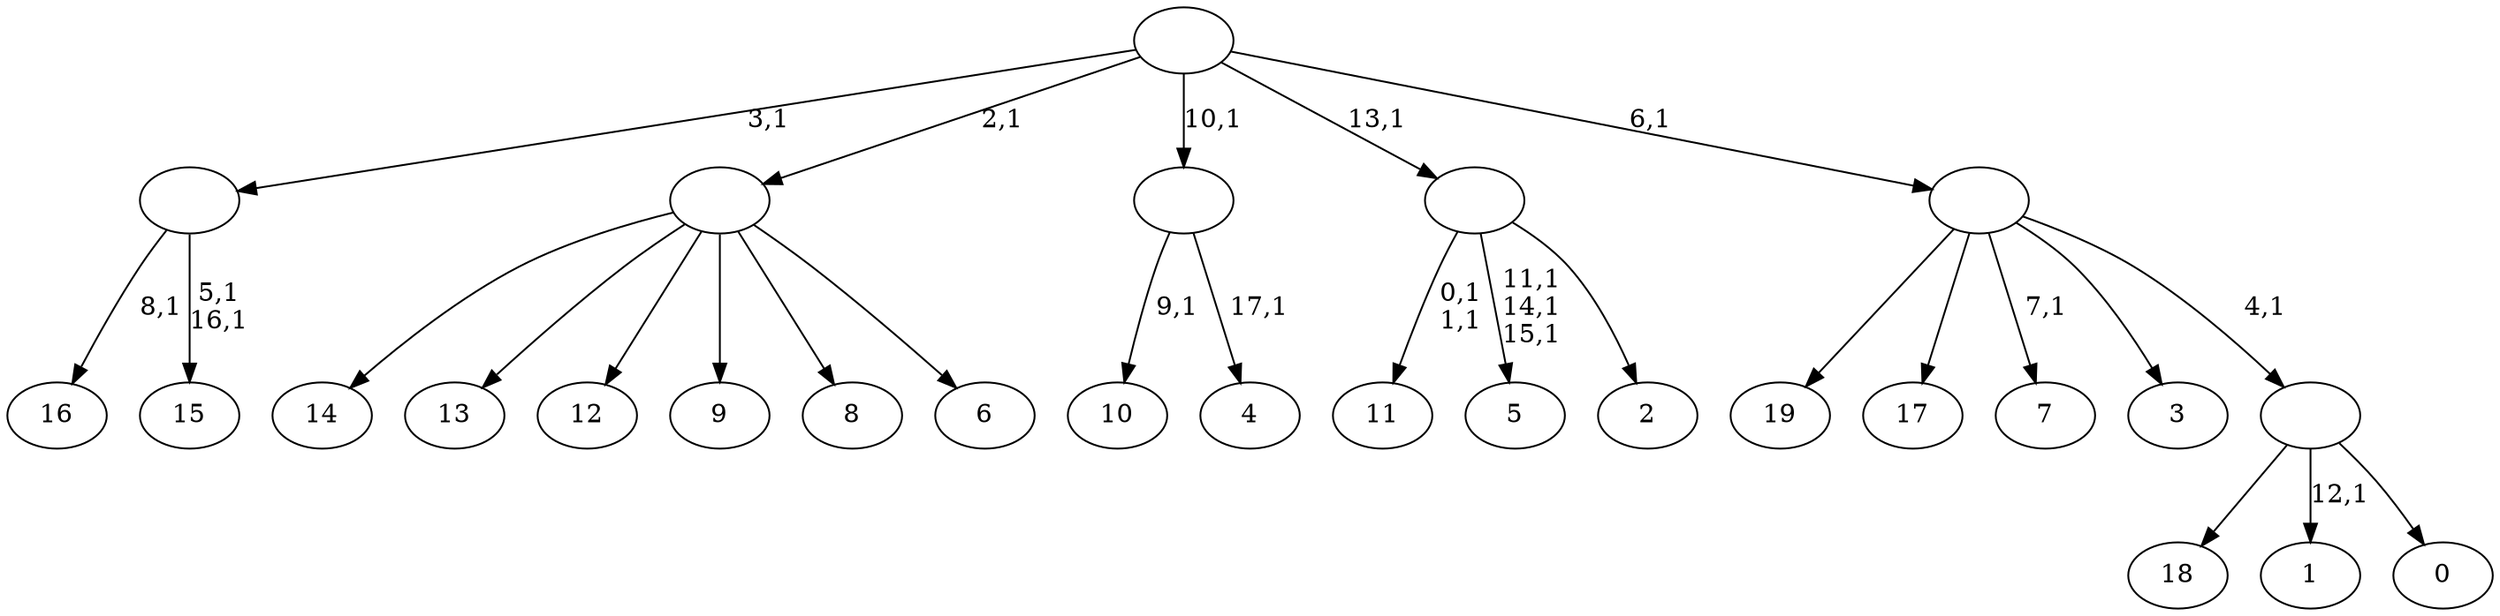 digraph T {
	38 [label="19"]
	37 [label="18"]
	36 [label="17"]
	35 [label="16"]
	33 [label="15"]
	30 [label=""]
	29 [label="14"]
	28 [label="13"]
	27 [label="12"]
	26 [label="11"]
	23 [label="10"]
	21 [label="9"]
	20 [label="8"]
	19 [label="7"]
	17 [label="6"]
	16 [label=""]
	15 [label="5"]
	11 [label="4"]
	9 [label=""]
	8 [label="3"]
	7 [label="2"]
	6 [label=""]
	5 [label="1"]
	3 [label="0"]
	2 [label=""]
	1 [label=""]
	0 [label=""]
	30 -> 33 [label="5,1\n16,1"]
	30 -> 35 [label="8,1"]
	16 -> 29 [label=""]
	16 -> 28 [label=""]
	16 -> 27 [label=""]
	16 -> 21 [label=""]
	16 -> 20 [label=""]
	16 -> 17 [label=""]
	9 -> 11 [label="17,1"]
	9 -> 23 [label="9,1"]
	6 -> 15 [label="11,1\n14,1\n15,1"]
	6 -> 26 [label="0,1\n1,1"]
	6 -> 7 [label=""]
	2 -> 5 [label="12,1"]
	2 -> 37 [label=""]
	2 -> 3 [label=""]
	1 -> 19 [label="7,1"]
	1 -> 38 [label=""]
	1 -> 36 [label=""]
	1 -> 8 [label=""]
	1 -> 2 [label="4,1"]
	0 -> 30 [label="3,1"]
	0 -> 16 [label="2,1"]
	0 -> 9 [label="10,1"]
	0 -> 6 [label="13,1"]
	0 -> 1 [label="6,1"]
}
